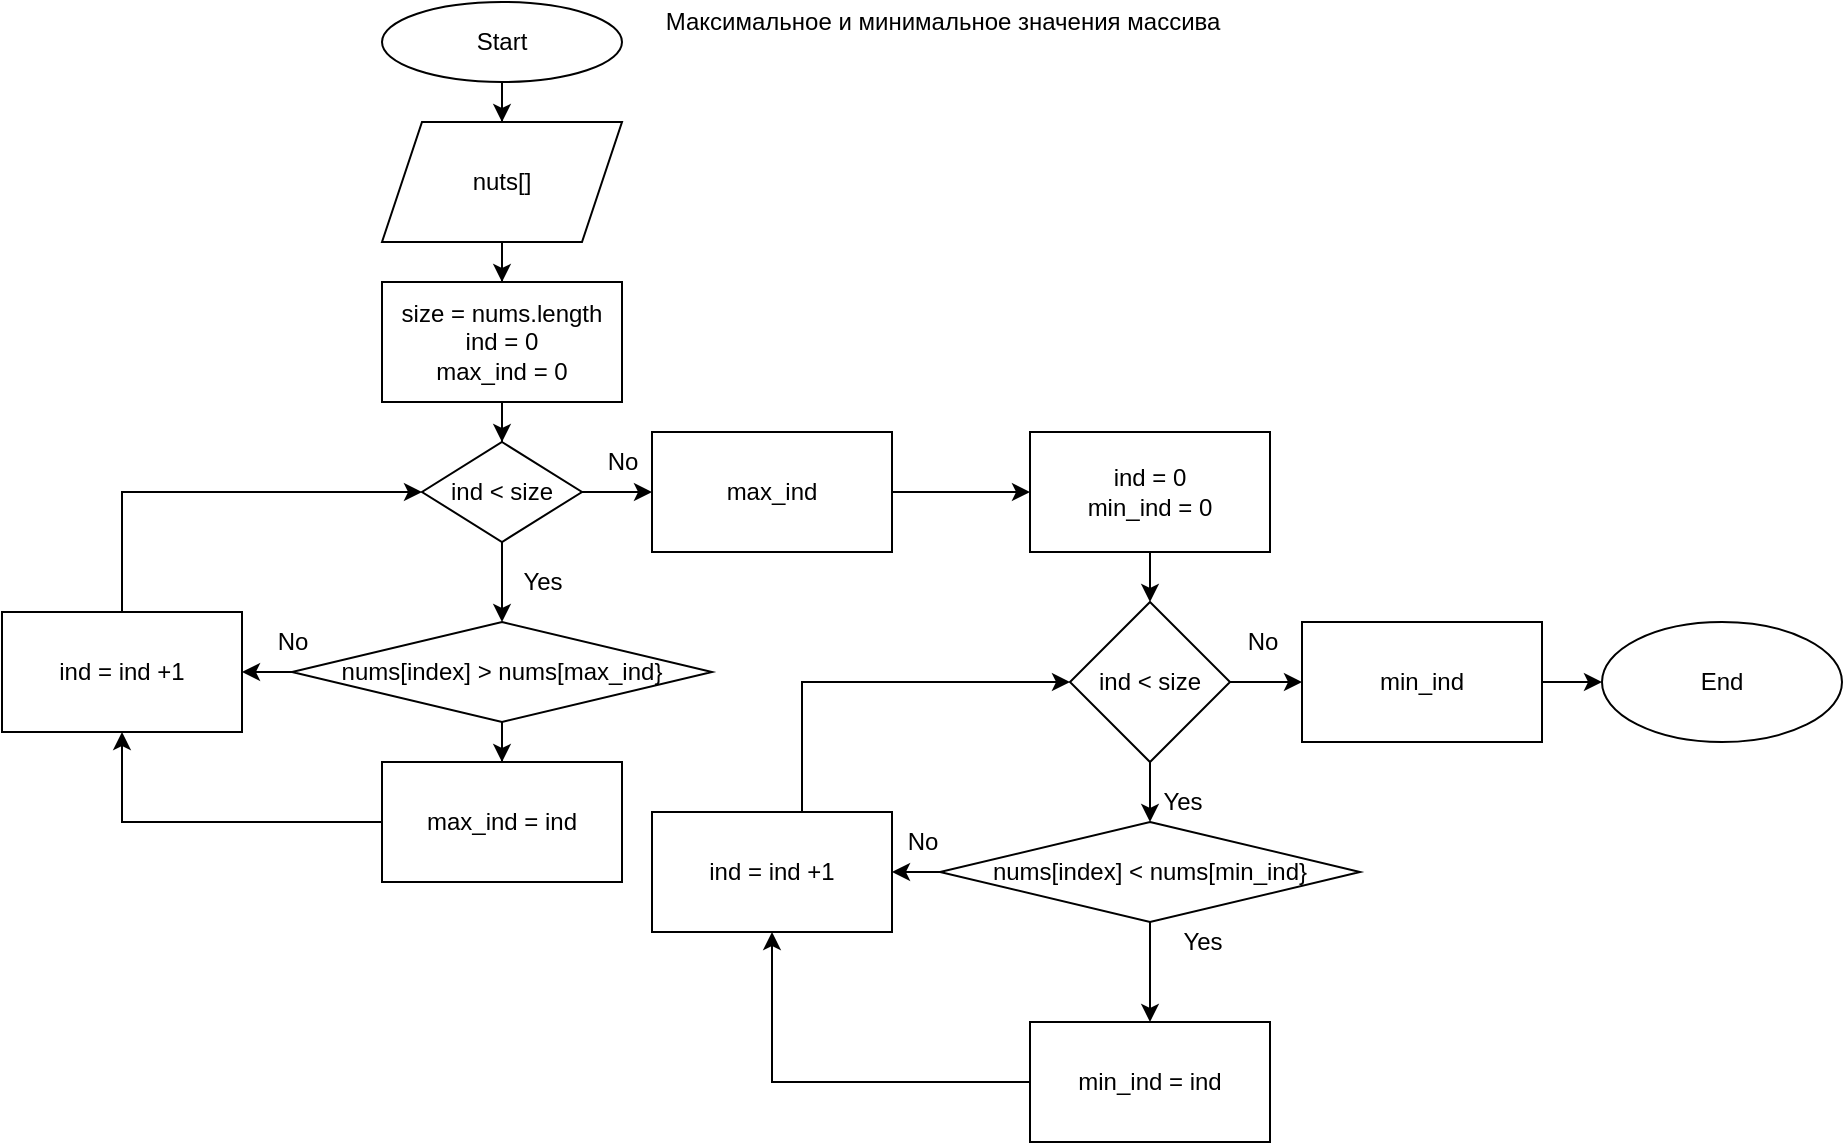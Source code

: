 <mxfile version="20.0.1" type="github" pages="2"><diagram id="kLRS8UD1iKY5yhOjHJBX" name="Страница 1"><mxGraphModel dx="1752" dy="538" grid="1" gridSize="10" guides="1" tooltips="1" connect="1" arrows="1" fold="1" page="1" pageScale="1" pageWidth="827" pageHeight="1169" math="0" shadow="0"><root><mxCell id="0"/><mxCell id="1" parent="0"/><mxCell id="yn3hwdQHjho74cxu6-rp-3" value="" style="edgeStyle=orthogonalEdgeStyle;rounded=0;orthogonalLoop=1;jettySize=auto;html=1;" edge="1" parent="1" source="yn3hwdQHjho74cxu6-rp-1" target="yn3hwdQHjho74cxu6-rp-2"><mxGeometry relative="1" as="geometry"/></mxCell><mxCell id="yn3hwdQHjho74cxu6-rp-1" value="Start" style="ellipse;whiteSpace=wrap;html=1;" vertex="1" parent="1"><mxGeometry x="90" y="20" width="120" height="40" as="geometry"/></mxCell><mxCell id="yn3hwdQHjho74cxu6-rp-5" value="" style="edgeStyle=orthogonalEdgeStyle;rounded=0;orthogonalLoop=1;jettySize=auto;html=1;" edge="1" parent="1" source="yn3hwdQHjho74cxu6-rp-2" target="yn3hwdQHjho74cxu6-rp-4"><mxGeometry relative="1" as="geometry"/></mxCell><mxCell id="yn3hwdQHjho74cxu6-rp-2" value="nuts[]" style="shape=parallelogram;perimeter=parallelogramPerimeter;whiteSpace=wrap;html=1;fixedSize=1;" vertex="1" parent="1"><mxGeometry x="90" y="80" width="120" height="60" as="geometry"/></mxCell><mxCell id="yn3hwdQHjho74cxu6-rp-7" value="" style="edgeStyle=orthogonalEdgeStyle;rounded=0;orthogonalLoop=1;jettySize=auto;html=1;" edge="1" parent="1" source="yn3hwdQHjho74cxu6-rp-4" target="yn3hwdQHjho74cxu6-rp-6"><mxGeometry relative="1" as="geometry"/></mxCell><mxCell id="yn3hwdQHjho74cxu6-rp-4" value="size = nums.length&lt;br&gt;ind = 0&lt;br&gt;max_ind = 0" style="whiteSpace=wrap;html=1;" vertex="1" parent="1"><mxGeometry x="90" y="160" width="120" height="60" as="geometry"/></mxCell><mxCell id="yn3hwdQHjho74cxu6-rp-9" value="" style="edgeStyle=orthogonalEdgeStyle;rounded=0;orthogonalLoop=1;jettySize=auto;html=1;" edge="1" parent="1" source="yn3hwdQHjho74cxu6-rp-6" target="yn3hwdQHjho74cxu6-rp-8"><mxGeometry relative="1" as="geometry"/></mxCell><mxCell id="yn3hwdQHjho74cxu6-rp-20" value="" style="edgeStyle=orthogonalEdgeStyle;rounded=0;orthogonalLoop=1;jettySize=auto;html=1;" edge="1" parent="1" source="yn3hwdQHjho74cxu6-rp-6" target="yn3hwdQHjho74cxu6-rp-19"><mxGeometry relative="1" as="geometry"/></mxCell><mxCell id="yn3hwdQHjho74cxu6-rp-6" value="ind &amp;lt; size" style="rhombus;whiteSpace=wrap;html=1;" vertex="1" parent="1"><mxGeometry x="110" y="240" width="80" height="50" as="geometry"/></mxCell><mxCell id="yn3hwdQHjho74cxu6-rp-13" value="" style="edgeStyle=orthogonalEdgeStyle;rounded=0;orthogonalLoop=1;jettySize=auto;html=1;" edge="1" parent="1" source="yn3hwdQHjho74cxu6-rp-8" target="yn3hwdQHjho74cxu6-rp-12"><mxGeometry relative="1" as="geometry"/></mxCell><mxCell id="yn3hwdQHjho74cxu6-rp-15" value="" style="edgeStyle=orthogonalEdgeStyle;rounded=0;orthogonalLoop=1;jettySize=auto;html=1;" edge="1" parent="1" source="yn3hwdQHjho74cxu6-rp-8" target="yn3hwdQHjho74cxu6-rp-14"><mxGeometry relative="1" as="geometry"/></mxCell><mxCell id="yn3hwdQHjho74cxu6-rp-8" value="nums[index] &amp;gt; nums[max_ind}" style="rhombus;whiteSpace=wrap;html=1;" vertex="1" parent="1"><mxGeometry x="45" y="330" width="210" height="50" as="geometry"/></mxCell><mxCell id="yn3hwdQHjho74cxu6-rp-10" style="edgeStyle=orthogonalEdgeStyle;rounded=0;orthogonalLoop=1;jettySize=auto;html=1;exitX=0.5;exitY=1;exitDx=0;exitDy=0;" edge="1" parent="1" source="yn3hwdQHjho74cxu6-rp-8" target="yn3hwdQHjho74cxu6-rp-8"><mxGeometry relative="1" as="geometry"/></mxCell><mxCell id="yn3hwdQHjho74cxu6-rp-11" value="Yes" style="text;html=1;align=center;verticalAlign=middle;resizable=0;points=[];autosize=1;strokeColor=none;fillColor=none;" vertex="1" parent="1"><mxGeometry x="150" y="300" width="40" height="20" as="geometry"/></mxCell><mxCell id="yn3hwdQHjho74cxu6-rp-17" style="edgeStyle=orthogonalEdgeStyle;rounded=0;orthogonalLoop=1;jettySize=auto;html=1;entryX=0.5;entryY=1;entryDx=0;entryDy=0;" edge="1" parent="1" source="yn3hwdQHjho74cxu6-rp-12" target="yn3hwdQHjho74cxu6-rp-14"><mxGeometry relative="1" as="geometry"/></mxCell><mxCell id="yn3hwdQHjho74cxu6-rp-12" value="max_ind = ind" style="whiteSpace=wrap;html=1;" vertex="1" parent="1"><mxGeometry x="90" y="400" width="120" height="60" as="geometry"/></mxCell><mxCell id="yn3hwdQHjho74cxu6-rp-18" style="edgeStyle=orthogonalEdgeStyle;rounded=0;orthogonalLoop=1;jettySize=auto;html=1;entryX=0;entryY=0.5;entryDx=0;entryDy=0;" edge="1" parent="1" source="yn3hwdQHjho74cxu6-rp-14" target="yn3hwdQHjho74cxu6-rp-6"><mxGeometry relative="1" as="geometry"><Array as="points"><mxPoint x="-40" y="265"/></Array></mxGeometry></mxCell><mxCell id="yn3hwdQHjho74cxu6-rp-14" value="ind = ind +1" style="whiteSpace=wrap;html=1;" vertex="1" parent="1"><mxGeometry x="-100" y="325" width="120" height="60" as="geometry"/></mxCell><mxCell id="yn3hwdQHjho74cxu6-rp-16" value="No" style="text;html=1;align=center;verticalAlign=middle;resizable=0;points=[];autosize=1;strokeColor=none;fillColor=none;" vertex="1" parent="1"><mxGeometry x="30" y="330" width="30" height="20" as="geometry"/></mxCell><mxCell id="yn3hwdQHjho74cxu6-rp-23" value="" style="edgeStyle=orthogonalEdgeStyle;rounded=0;orthogonalLoop=1;jettySize=auto;html=1;" edge="1" parent="1" source="yn3hwdQHjho74cxu6-rp-19" target="yn3hwdQHjho74cxu6-rp-22"><mxGeometry relative="1" as="geometry"/></mxCell><mxCell id="yn3hwdQHjho74cxu6-rp-19" value="max_ind" style="whiteSpace=wrap;html=1;" vertex="1" parent="1"><mxGeometry x="225" y="235" width="120" height="60" as="geometry"/></mxCell><mxCell id="yn3hwdQHjho74cxu6-rp-21" value="No" style="text;html=1;align=center;verticalAlign=middle;resizable=0;points=[];autosize=1;strokeColor=none;fillColor=none;" vertex="1" parent="1"><mxGeometry x="195" y="240" width="30" height="20" as="geometry"/></mxCell><mxCell id="yn3hwdQHjho74cxu6-rp-36" value="" style="edgeStyle=orthogonalEdgeStyle;rounded=0;orthogonalLoop=1;jettySize=auto;html=1;" edge="1" parent="1" source="yn3hwdQHjho74cxu6-rp-22" target="yn3hwdQHjho74cxu6-rp-35"><mxGeometry relative="1" as="geometry"/></mxCell><mxCell id="yn3hwdQHjho74cxu6-rp-22" value="ind = 0&lt;br&gt;min_ind = 0" style="whiteSpace=wrap;html=1;" vertex="1" parent="1"><mxGeometry x="414" y="235" width="120" height="60" as="geometry"/></mxCell><mxCell id="yn3hwdQHjho74cxu6-rp-42" style="edgeStyle=orthogonalEdgeStyle;rounded=0;orthogonalLoop=1;jettySize=auto;html=1;entryX=0;entryY=0.5;entryDx=0;entryDy=0;" edge="1" parent="1" source="yn3hwdQHjho74cxu6-rp-32" target="yn3hwdQHjho74cxu6-rp-35"><mxGeometry relative="1" as="geometry"><mxPoint x="430" y="360" as="targetPoint"/><Array as="points"><mxPoint x="300" y="360"/></Array></mxGeometry></mxCell><mxCell id="yn3hwdQHjho74cxu6-rp-32" value="ind = ind +1" style="whiteSpace=wrap;html=1;" vertex="1" parent="1"><mxGeometry x="225" y="425" width="120" height="60" as="geometry"/></mxCell><mxCell id="yn3hwdQHjho74cxu6-rp-38" value="" style="edgeStyle=orthogonalEdgeStyle;rounded=0;orthogonalLoop=1;jettySize=auto;html=1;" edge="1" parent="1" source="yn3hwdQHjho74cxu6-rp-35" target="yn3hwdQHjho74cxu6-rp-37"><mxGeometry relative="1" as="geometry"/></mxCell><mxCell id="yn3hwdQHjho74cxu6-rp-45" value="" style="edgeStyle=orthogonalEdgeStyle;rounded=0;orthogonalLoop=1;jettySize=auto;html=1;" edge="1" parent="1" source="yn3hwdQHjho74cxu6-rp-35" target="yn3hwdQHjho74cxu6-rp-44"><mxGeometry relative="1" as="geometry"/></mxCell><mxCell id="yn3hwdQHjho74cxu6-rp-35" value="ind &amp;lt; size" style="rhombus;whiteSpace=wrap;html=1;" vertex="1" parent="1"><mxGeometry x="434" y="320" width="80" height="80" as="geometry"/></mxCell><mxCell id="yn3hwdQHjho74cxu6-rp-40" value="" style="edgeStyle=orthogonalEdgeStyle;rounded=0;orthogonalLoop=1;jettySize=auto;html=1;" edge="1" parent="1" source="yn3hwdQHjho74cxu6-rp-37" target="yn3hwdQHjho74cxu6-rp-39"><mxGeometry relative="1" as="geometry"/></mxCell><mxCell id="yn3hwdQHjho74cxu6-rp-43" value="" style="edgeStyle=orthogonalEdgeStyle;rounded=0;orthogonalLoop=1;jettySize=auto;html=1;" edge="1" parent="1" source="yn3hwdQHjho74cxu6-rp-37" target="yn3hwdQHjho74cxu6-rp-32"><mxGeometry relative="1" as="geometry"/></mxCell><mxCell id="yn3hwdQHjho74cxu6-rp-37" value="nums[index] &amp;lt; nums[min_ind}" style="rhombus;whiteSpace=wrap;html=1;" vertex="1" parent="1"><mxGeometry x="369" y="430" width="210" height="50" as="geometry"/></mxCell><mxCell id="yn3hwdQHjho74cxu6-rp-41" value="" style="edgeStyle=orthogonalEdgeStyle;rounded=0;orthogonalLoop=1;jettySize=auto;html=1;entryX=0.5;entryY=1;entryDx=0;entryDy=0;" edge="1" parent="1" source="yn3hwdQHjho74cxu6-rp-39" target="yn3hwdQHjho74cxu6-rp-32"><mxGeometry relative="1" as="geometry"/></mxCell><mxCell id="yn3hwdQHjho74cxu6-rp-39" value="min_ind = ind" style="whiteSpace=wrap;html=1;" vertex="1" parent="1"><mxGeometry x="414" y="530" width="120" height="60" as="geometry"/></mxCell><mxCell id="yn3hwdQHjho74cxu6-rp-47" value="" style="edgeStyle=orthogonalEdgeStyle;rounded=0;orthogonalLoop=1;jettySize=auto;html=1;" edge="1" parent="1" source="yn3hwdQHjho74cxu6-rp-44" target="yn3hwdQHjho74cxu6-rp-46"><mxGeometry relative="1" as="geometry"/></mxCell><mxCell id="yn3hwdQHjho74cxu6-rp-44" value="min_ind" style="whiteSpace=wrap;html=1;" vertex="1" parent="1"><mxGeometry x="550" y="330" width="120" height="60" as="geometry"/></mxCell><mxCell id="yn3hwdQHjho74cxu6-rp-46" value="End" style="ellipse;whiteSpace=wrap;html=1;" vertex="1" parent="1"><mxGeometry x="700" y="330" width="120" height="60" as="geometry"/></mxCell><mxCell id="yn3hwdQHjho74cxu6-rp-48" value="Yes" style="text;html=1;align=center;verticalAlign=middle;resizable=0;points=[];autosize=1;strokeColor=none;fillColor=none;" vertex="1" parent="1"><mxGeometry x="470" y="410" width="40" height="20" as="geometry"/></mxCell><mxCell id="yn3hwdQHjho74cxu6-rp-49" value="Yes" style="text;html=1;align=center;verticalAlign=middle;resizable=0;points=[];autosize=1;strokeColor=none;fillColor=none;" vertex="1" parent="1"><mxGeometry x="480" y="480" width="40" height="20" as="geometry"/></mxCell><mxCell id="yn3hwdQHjho74cxu6-rp-50" value="No" style="text;html=1;align=center;verticalAlign=middle;resizable=0;points=[];autosize=1;strokeColor=none;fillColor=none;" vertex="1" parent="1"><mxGeometry x="345" y="430" width="30" height="20" as="geometry"/></mxCell><mxCell id="yn3hwdQHjho74cxu6-rp-51" value="No" style="text;html=1;align=center;verticalAlign=middle;resizable=0;points=[];autosize=1;strokeColor=none;fillColor=none;" vertex="1" parent="1"><mxGeometry x="515" y="330" width="30" height="20" as="geometry"/></mxCell><mxCell id="TRx8vYxQKyVwosnfFMEr-1" value="Максимальное и минимальное значения массива" style="text;html=1;align=center;verticalAlign=middle;resizable=0;points=[];autosize=1;strokeColor=none;fillColor=none;" vertex="1" parent="1"><mxGeometry x="220" y="20" width="300" height="20" as="geometry"/></mxCell></root></mxGraphModel></diagram><diagram id="YTG5BijakF3GWzwNf1cs" name="Страница 2"><mxGraphModel dx="786" dy="457" grid="1" gridSize="10" guides="1" tooltips="1" connect="1" arrows="1" fold="1" page="1" pageScale="1" pageWidth="827" pageHeight="1169" math="0" shadow="0"><root><mxCell id="0"/><mxCell id="1" parent="0"/><mxCell id="oxg_cV2wPCn3v-a3TKme-3" value="" style="edgeStyle=orthogonalEdgeStyle;rounded=0;orthogonalLoop=1;jettySize=auto;html=1;" edge="1" parent="1" source="oxg_cV2wPCn3v-a3TKme-1" target="oxg_cV2wPCn3v-a3TKme-2"><mxGeometry relative="1" as="geometry"/></mxCell><mxCell id="oxg_cV2wPCn3v-a3TKme-1" value="Start" style="ellipse;whiteSpace=wrap;html=1;" vertex="1" parent="1"><mxGeometry x="70" y="30" width="120" height="40" as="geometry"/></mxCell><mxCell id="oxg_cV2wPCn3v-a3TKme-5" value="" style="edgeStyle=orthogonalEdgeStyle;rounded=0;orthogonalLoop=1;jettySize=auto;html=1;" edge="1" parent="1" source="oxg_cV2wPCn3v-a3TKme-2" target="oxg_cV2wPCn3v-a3TKme-4"><mxGeometry relative="1" as="geometry"/></mxCell><mxCell id="oxg_cV2wPCn3v-a3TKme-2" value="nums [ ]" style="shape=parallelogram;perimeter=parallelogramPerimeter;whiteSpace=wrap;html=1;fixedSize=1;" vertex="1" parent="1"><mxGeometry x="70" y="110" width="120" height="60" as="geometry"/></mxCell><mxCell id="oxg_cV2wPCn3v-a3TKme-7" value="" style="edgeStyle=orthogonalEdgeStyle;rounded=0;orthogonalLoop=1;jettySize=auto;html=1;" edge="1" parent="1" source="oxg_cV2wPCn3v-a3TKme-4" target="oxg_cV2wPCn3v-a3TKme-6"><mxGeometry relative="1" as="geometry"/></mxCell><mxCell id="oxg_cV2wPCn3v-a3TKme-4" value="size = nums.length&lt;br&gt;ind = 0&lt;br&gt;sum = 0&lt;br&gt;avg = 0" style="whiteSpace=wrap;html=1;" vertex="1" parent="1"><mxGeometry x="70" y="190" width="120" height="60" as="geometry"/></mxCell><mxCell id="oxg_cV2wPCn3v-a3TKme-9" value="" style="edgeStyle=orthogonalEdgeStyle;rounded=0;orthogonalLoop=1;jettySize=auto;html=1;" edge="1" parent="1" source="oxg_cV2wPCn3v-a3TKme-6" target="oxg_cV2wPCn3v-a3TKme-8"><mxGeometry relative="1" as="geometry"/></mxCell><mxCell id="oxg_cV2wPCn3v-a3TKme-15" value="" style="edgeStyle=orthogonalEdgeStyle;rounded=0;orthogonalLoop=1;jettySize=auto;html=1;" edge="1" parent="1" source="oxg_cV2wPCn3v-a3TKme-6" target="oxg_cV2wPCn3v-a3TKme-14"><mxGeometry relative="1" as="geometry"/></mxCell><mxCell id="oxg_cV2wPCn3v-a3TKme-6" value="nums &amp;lt; size" style="rhombus;whiteSpace=wrap;html=1;" vertex="1" parent="1"><mxGeometry x="90" y="270" width="80" height="50" as="geometry"/></mxCell><mxCell id="oxg_cV2wPCn3v-a3TKme-11" value="" style="edgeStyle=orthogonalEdgeStyle;rounded=0;orthogonalLoop=1;jettySize=auto;html=1;" edge="1" parent="1" source="oxg_cV2wPCn3v-a3TKme-8" target="oxg_cV2wPCn3v-a3TKme-10"><mxGeometry relative="1" as="geometry"/></mxCell><mxCell id="oxg_cV2wPCn3v-a3TKme-8" value="sum = sum + ind" style="whiteSpace=wrap;html=1;" vertex="1" parent="1"><mxGeometry x="70" y="340" width="120" height="60" as="geometry"/></mxCell><mxCell id="oxg_cV2wPCn3v-a3TKme-13" style="edgeStyle=orthogonalEdgeStyle;rounded=0;orthogonalLoop=1;jettySize=auto;html=1;entryX=0;entryY=0.5;entryDx=0;entryDy=0;" edge="1" parent="1" source="oxg_cV2wPCn3v-a3TKme-10" target="oxg_cV2wPCn3v-a3TKme-6"><mxGeometry relative="1" as="geometry"><Array as="points"><mxPoint x="50" y="450"/><mxPoint x="50" y="295"/></Array></mxGeometry></mxCell><mxCell id="oxg_cV2wPCn3v-a3TKme-10" value="ind = ind + 1" style="whiteSpace=wrap;html=1;" vertex="1" parent="1"><mxGeometry x="70" y="420" width="120" height="60" as="geometry"/></mxCell><mxCell id="oxg_cV2wPCn3v-a3TKme-12" value="Yes" style="text;html=1;align=center;verticalAlign=middle;resizable=0;points=[];autosize=1;strokeColor=none;fillColor=none;" vertex="1" parent="1"><mxGeometry x="130" y="320" width="40" height="20" as="geometry"/></mxCell><mxCell id="oxg_cV2wPCn3v-a3TKme-18" value="" style="edgeStyle=orthogonalEdgeStyle;rounded=0;orthogonalLoop=1;jettySize=auto;html=1;" edge="1" parent="1" source="oxg_cV2wPCn3v-a3TKme-14" target="oxg_cV2wPCn3v-a3TKme-17"><mxGeometry relative="1" as="geometry"/></mxCell><mxCell id="oxg_cV2wPCn3v-a3TKme-14" value="avg = sum/(size-1)" style="whiteSpace=wrap;html=1;" vertex="1" parent="1"><mxGeometry x="220" y="265" width="120" height="60" as="geometry"/></mxCell><mxCell id="oxg_cV2wPCn3v-a3TKme-16" value="No" style="text;html=1;align=center;verticalAlign=middle;resizable=0;points=[];autosize=1;strokeColor=none;fillColor=none;" vertex="1" parent="1"><mxGeometry x="165" y="270" width="30" height="20" as="geometry"/></mxCell><mxCell id="oxg_cV2wPCn3v-a3TKme-20" value="" style="edgeStyle=orthogonalEdgeStyle;rounded=0;orthogonalLoop=1;jettySize=auto;html=1;" edge="1" parent="1" source="oxg_cV2wPCn3v-a3TKme-17" target="oxg_cV2wPCn3v-a3TKme-19"><mxGeometry relative="1" as="geometry"/></mxCell><mxCell id="oxg_cV2wPCn3v-a3TKme-17" value="avg" style="whiteSpace=wrap;html=1;" vertex="1" parent="1"><mxGeometry x="370" y="265" width="120" height="60" as="geometry"/></mxCell><mxCell id="oxg_cV2wPCn3v-a3TKme-19" value="End" style="ellipse;whiteSpace=wrap;html=1;" vertex="1" parent="1"><mxGeometry x="370" y="355" width="120" height="30" as="geometry"/></mxCell><mxCell id="oxg_cV2wPCn3v-a3TKme-21" value="Среднее арифметическое значений массива" style="text;html=1;align=center;verticalAlign=middle;resizable=0;points=[];autosize=1;strokeColor=none;fillColor=none;" vertex="1" parent="1"><mxGeometry x="230" y="20" width="270" height="20" as="geometry"/></mxCell></root></mxGraphModel></diagram></mxfile>